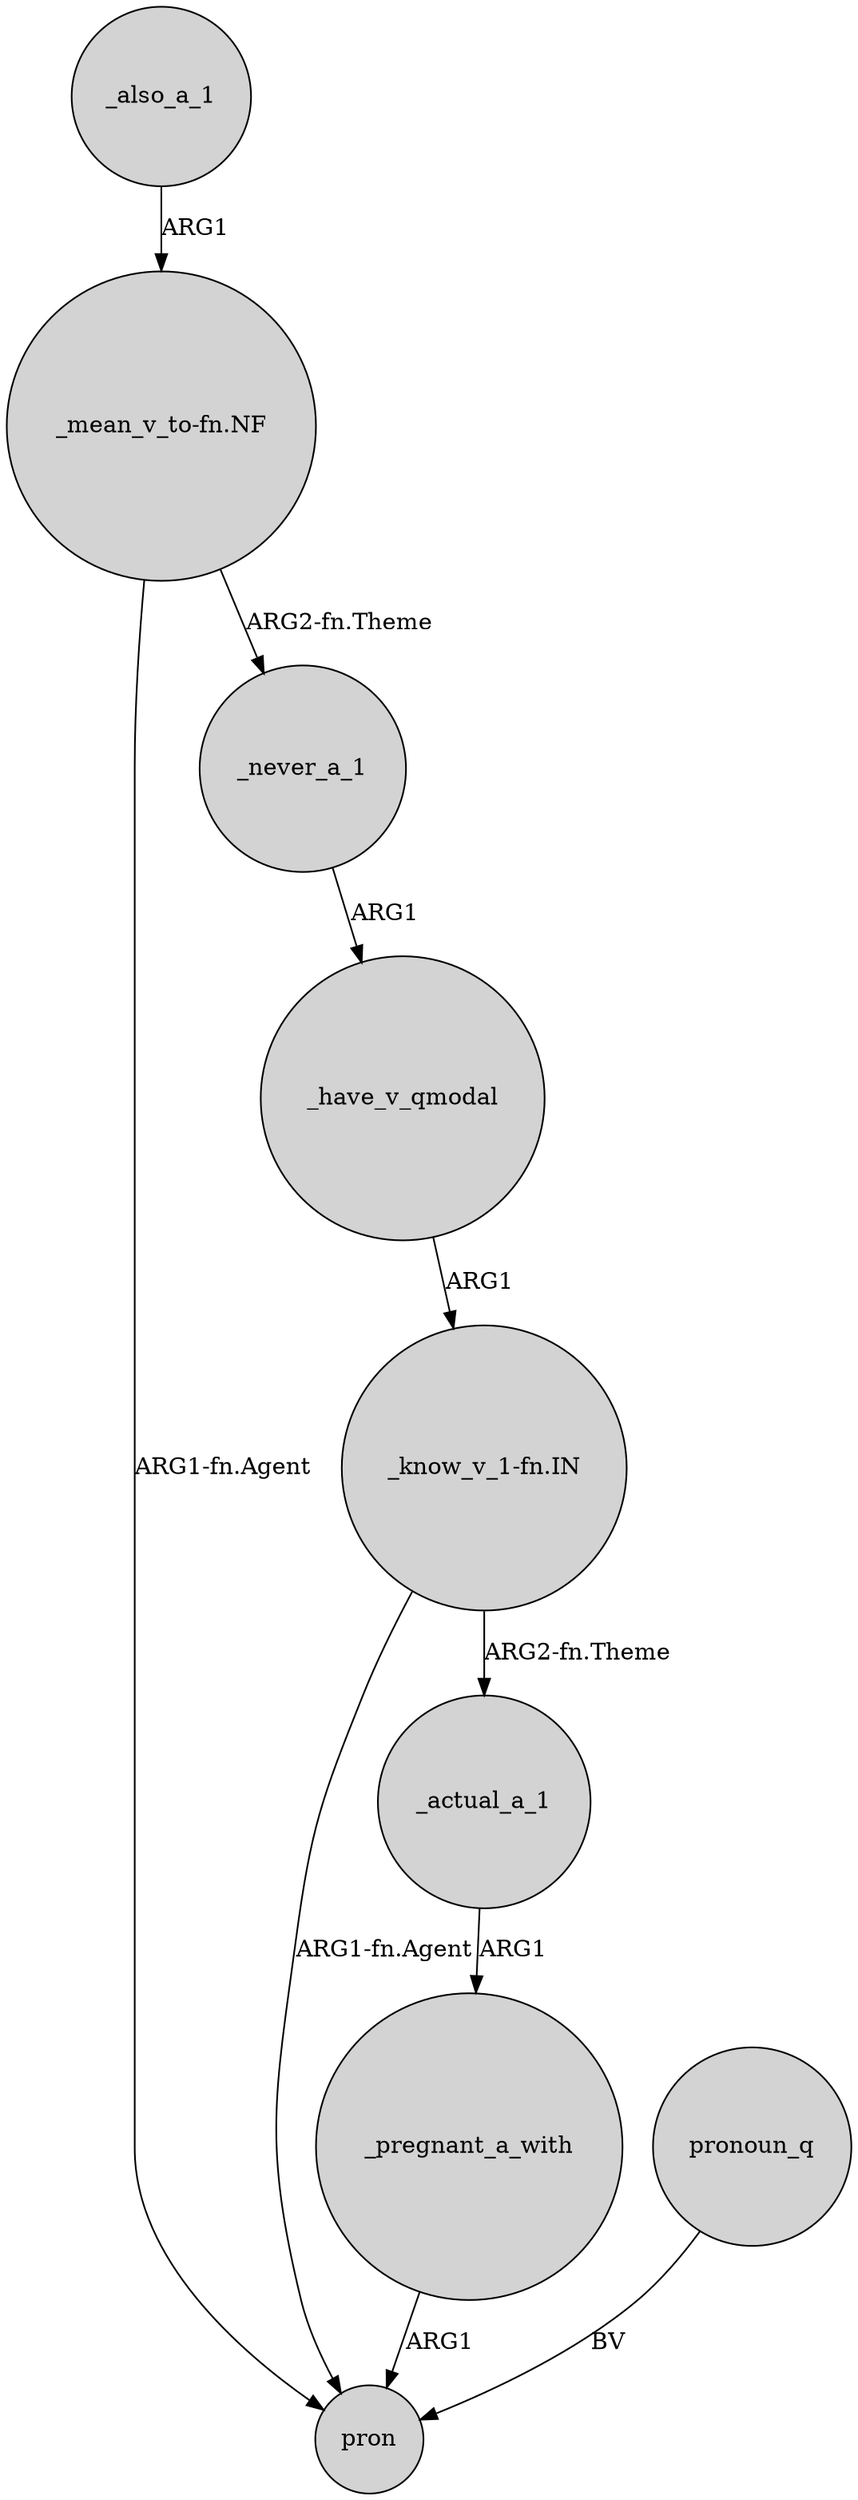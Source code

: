 digraph {
	node [shape=circle style=filled]
	_have_v_qmodal -> "_know_v_1-fn.IN" [label=ARG1]
	_also_a_1 -> "_mean_v_to-fn.NF" [label=ARG1]
	"_know_v_1-fn.IN" -> pron [label="ARG1-fn.Agent"]
	"_mean_v_to-fn.NF" -> _never_a_1 [label="ARG2-fn.Theme"]
	_pregnant_a_with -> pron [label=ARG1]
	_never_a_1 -> _have_v_qmodal [label=ARG1]
	"_know_v_1-fn.IN" -> _actual_a_1 [label="ARG2-fn.Theme"]
	_actual_a_1 -> _pregnant_a_with [label=ARG1]
	"_mean_v_to-fn.NF" -> pron [label="ARG1-fn.Agent"]
	pronoun_q -> pron [label=BV]
}
